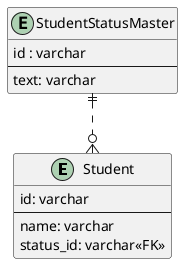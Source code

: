 @startuml


' avoid problems with angled crows feet
skinparam linetype ortho

entity "Student" as s {
  id: varchar
  --
  name: varchar
  status_id: varchar<<FK>>
}

entity "StudentStatusMaster" as ssm {
  id : varchar
  --
  text: varchar
}


ssm ||..o{ s

@enduml
